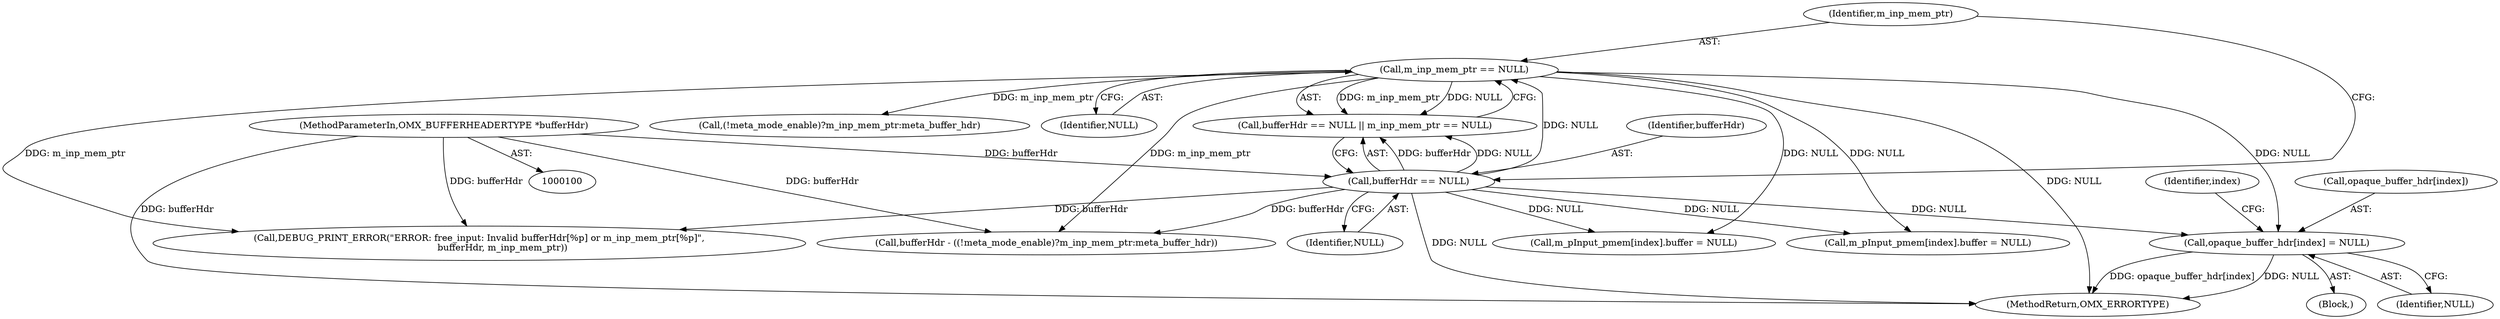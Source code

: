 digraph "0_Android_4ed06d14080d8667d5be14eed200e378cba78345_2@array" {
"1000170" [label="(Call,opaque_buffer_hdr[index] = NULL)"];
"1000113" [label="(Call,m_inp_mem_ptr == NULL)"];
"1000110" [label="(Call,bufferHdr == NULL)"];
"1000101" [label="(MethodParameterIn,OMX_BUFFERHEADERTYPE *bufferHdr)"];
"1000109" [label="(Call,bufferHdr == NULL || m_inp_mem_ptr == NULL)"];
"1000113" [label="(Call,m_inp_mem_ptr == NULL)"];
"1000127" [label="(Call,(!meta_mode_enable)?m_inp_mem_ptr:meta_buffer_hdr)"];
"1000115" [label="(Identifier,NULL)"];
"1000111" [label="(Identifier,bufferHdr)"];
"1000101" [label="(MethodParameterIn,OMX_BUFFERHEADERTYPE *bufferHdr)"];
"1000171" [label="(Call,opaque_buffer_hdr[index])"];
"1000110" [label="(Call,bufferHdr == NULL)"];
"1000178" [label="(Identifier,index)"];
"1000112" [label="(Identifier,NULL)"];
"1000244" [label="(Call,m_pInput_pmem[index].buffer = NULL)"];
"1000114" [label="(Identifier,m_inp_mem_ptr)"];
"1000117" [label="(Call,DEBUG_PRINT_ERROR(\"ERROR: free_input: Invalid bufferHdr[%p] or m_inp_mem_ptr[%p]\",\n                bufferHdr, m_inp_mem_ptr))"];
"1000125" [label="(Call,bufferHdr - ((!meta_mode_enable)?m_inp_mem_ptr:meta_buffer_hdr))"];
"1000168" [label="(Block,)"];
"1000349" [label="(MethodReturn,OMX_ERRORTYPE)"];
"1000317" [label="(Call,m_pInput_pmem[index].buffer = NULL)"];
"1000174" [label="(Identifier,NULL)"];
"1000170" [label="(Call,opaque_buffer_hdr[index] = NULL)"];
"1000170" -> "1000168"  [label="AST: "];
"1000170" -> "1000174"  [label="CFG: "];
"1000171" -> "1000170"  [label="AST: "];
"1000174" -> "1000170"  [label="AST: "];
"1000178" -> "1000170"  [label="CFG: "];
"1000170" -> "1000349"  [label="DDG: opaque_buffer_hdr[index]"];
"1000170" -> "1000349"  [label="DDG: NULL"];
"1000113" -> "1000170"  [label="DDG: NULL"];
"1000110" -> "1000170"  [label="DDG: NULL"];
"1000113" -> "1000109"  [label="AST: "];
"1000113" -> "1000115"  [label="CFG: "];
"1000114" -> "1000113"  [label="AST: "];
"1000115" -> "1000113"  [label="AST: "];
"1000109" -> "1000113"  [label="CFG: "];
"1000113" -> "1000349"  [label="DDG: NULL"];
"1000113" -> "1000109"  [label="DDG: m_inp_mem_ptr"];
"1000113" -> "1000109"  [label="DDG: NULL"];
"1000110" -> "1000113"  [label="DDG: NULL"];
"1000113" -> "1000117"  [label="DDG: m_inp_mem_ptr"];
"1000113" -> "1000125"  [label="DDG: m_inp_mem_ptr"];
"1000113" -> "1000127"  [label="DDG: m_inp_mem_ptr"];
"1000113" -> "1000244"  [label="DDG: NULL"];
"1000113" -> "1000317"  [label="DDG: NULL"];
"1000110" -> "1000109"  [label="AST: "];
"1000110" -> "1000112"  [label="CFG: "];
"1000111" -> "1000110"  [label="AST: "];
"1000112" -> "1000110"  [label="AST: "];
"1000114" -> "1000110"  [label="CFG: "];
"1000109" -> "1000110"  [label="CFG: "];
"1000110" -> "1000349"  [label="DDG: NULL"];
"1000110" -> "1000109"  [label="DDG: bufferHdr"];
"1000110" -> "1000109"  [label="DDG: NULL"];
"1000101" -> "1000110"  [label="DDG: bufferHdr"];
"1000110" -> "1000117"  [label="DDG: bufferHdr"];
"1000110" -> "1000125"  [label="DDG: bufferHdr"];
"1000110" -> "1000244"  [label="DDG: NULL"];
"1000110" -> "1000317"  [label="DDG: NULL"];
"1000101" -> "1000100"  [label="AST: "];
"1000101" -> "1000349"  [label="DDG: bufferHdr"];
"1000101" -> "1000117"  [label="DDG: bufferHdr"];
"1000101" -> "1000125"  [label="DDG: bufferHdr"];
}
